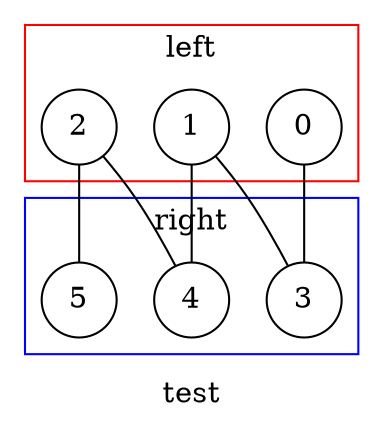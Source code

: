 graph {
node [shape=circle]label = "test"; 
subgraph cluster_0 {
label = "left";
color = red;
8880493 [ label = "0" ];
4337374 [ label = "1" ];
18019860 [ label = "2" ];
}
subgraph cluster_1 {
label = "right";
color = blue;
31054905 [ label = "3" ];
605645 [ label = "4" ];
12097592 [ label = "5" ];
}
"8880493" -- "31054905";
"4337374" -- "605645";
"18019860" -- "12097592";
"4337374" -- "31054905";
"18019860" -- "605645";
}
